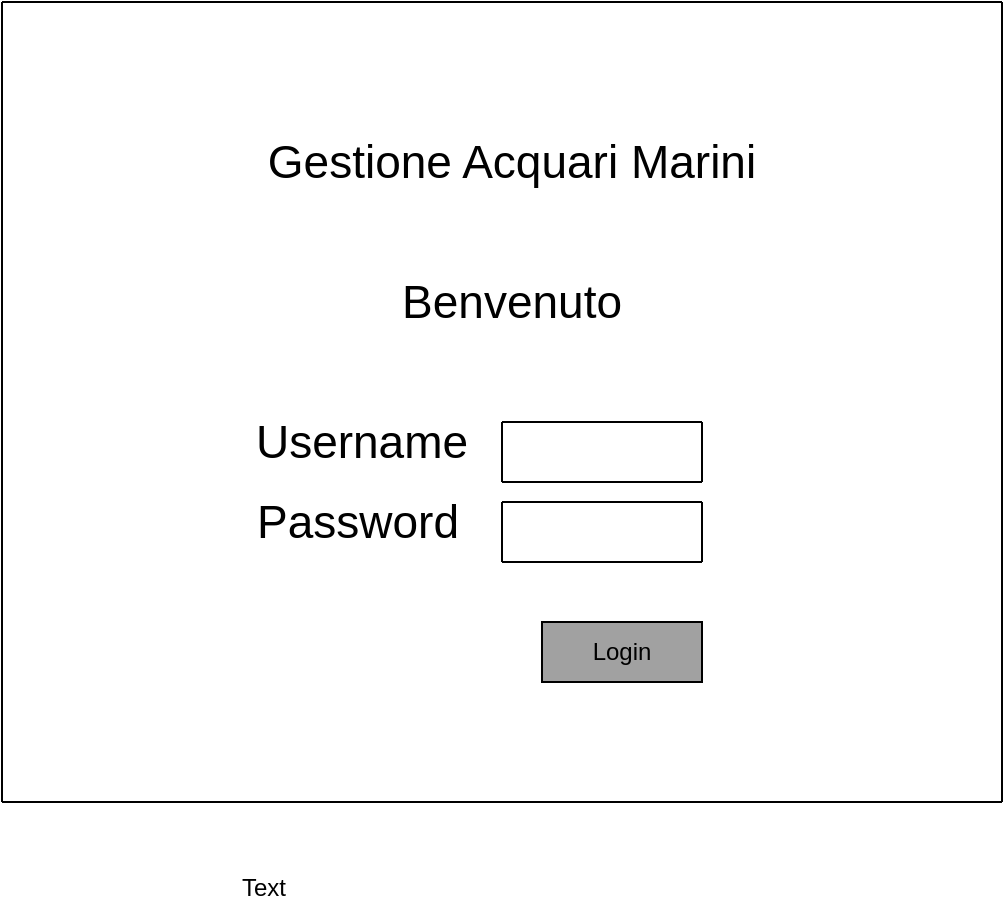 <mxfile pages="1" version="11.2.8" type="device"><diagram id="1mMZP4g2aZWAJzX4BvlY" name="Page-1"><mxGraphModel dx="768" dy="405" grid="1" gridSize="10" guides="1" tooltips="1" connect="1" arrows="1" fold="1" page="1" pageScale="1" pageWidth="827" pageHeight="1169" math="0" shadow="0"><root><mxCell id="0"/><mxCell id="1" parent="0"/><mxCell id="59tCSDpwobiM29XWLGCd-1" value="" style="endArrow=none;html=1;" parent="1" edge="1"><mxGeometry width="50" height="50" relative="1" as="geometry"><mxPoint x="140" y="80" as="sourcePoint"/><mxPoint x="640" y="80" as="targetPoint"/></mxGeometry></mxCell><mxCell id="59tCSDpwobiM29XWLGCd-2" value="" style="endArrow=none;html=1;" parent="1" edge="1"><mxGeometry width="50" height="50" relative="1" as="geometry"><mxPoint x="140" y="480" as="sourcePoint"/><mxPoint x="640" y="480" as="targetPoint"/></mxGeometry></mxCell><mxCell id="59tCSDpwobiM29XWLGCd-3" value="" style="endArrow=none;html=1;" parent="1" edge="1"><mxGeometry width="50" height="50" relative="1" as="geometry"><mxPoint x="140" y="480" as="sourcePoint"/><mxPoint x="140" y="80" as="targetPoint"/></mxGeometry></mxCell><mxCell id="59tCSDpwobiM29XWLGCd-4" value="Text" style="text;html=1;resizable=0;points=[];autosize=1;align=left;verticalAlign=top;spacingTop=-4;" parent="1" vertex="1"><mxGeometry x="258" y="513" width="40" height="20" as="geometry"/></mxCell><mxCell id="59tCSDpwobiM29XWLGCd-5" value="" style="endArrow=none;html=1;" parent="1" edge="1"><mxGeometry width="50" height="50" relative="1" as="geometry"><mxPoint x="640" y="80" as="sourcePoint"/><mxPoint x="640" y="480" as="targetPoint"/></mxGeometry></mxCell><mxCell id="59tCSDpwobiM29XWLGCd-6" value="Gestione Acquari Marini" style="text;html=1;strokeColor=none;fillColor=none;align=center;verticalAlign=middle;whiteSpace=wrap;rounded=0;fontSize=23;" parent="1" vertex="1"><mxGeometry x="270" y="150" width="250" height="20" as="geometry"/></mxCell><mxCell id="59tCSDpwobiM29XWLGCd-7" value="Username" style="text;html=1;strokeColor=none;fillColor=none;align=center;verticalAlign=middle;whiteSpace=wrap;rounded=0;fontSize=23;" parent="1" vertex="1"><mxGeometry x="300" y="290" width="40" height="20" as="geometry"/></mxCell><mxCell id="59tCSDpwobiM29XWLGCd-9" value="" style="endArrow=none;html=1;fontSize=23;" parent="1" edge="1"><mxGeometry width="50" height="50" relative="1" as="geometry"><mxPoint x="390" y="290" as="sourcePoint"/><mxPoint x="490" y="290" as="targetPoint"/></mxGeometry></mxCell><mxCell id="59tCSDpwobiM29XWLGCd-10" value="" style="endArrow=none;html=1;fontSize=23;" parent="1" edge="1"><mxGeometry width="50" height="50" relative="1" as="geometry"><mxPoint x="390" y="320" as="sourcePoint"/><mxPoint x="490" y="320" as="targetPoint"/></mxGeometry></mxCell><mxCell id="59tCSDpwobiM29XWLGCd-11" value="" style="endArrow=none;html=1;fontSize=23;" parent="1" edge="1"><mxGeometry width="50" height="50" relative="1" as="geometry"><mxPoint x="390" y="320" as="sourcePoint"/><mxPoint x="390" y="290" as="targetPoint"/></mxGeometry></mxCell><mxCell id="59tCSDpwobiM29XWLGCd-12" value="" style="endArrow=none;html=1;fontSize=23;" parent="1" edge="1"><mxGeometry width="50" height="50" relative="1" as="geometry"><mxPoint x="490" y="320" as="sourcePoint"/><mxPoint x="490" y="290" as="targetPoint"/></mxGeometry></mxCell><mxCell id="59tCSDpwobiM29XWLGCd-13" value="" style="endArrow=none;html=1;fontSize=23;" parent="1" edge="1"><mxGeometry width="50" height="50" relative="1" as="geometry"><mxPoint x="390" y="330" as="sourcePoint"/><mxPoint x="490" y="330" as="targetPoint"/></mxGeometry></mxCell><mxCell id="59tCSDpwobiM29XWLGCd-14" value="" style="endArrow=none;html=1;fontSize=23;" parent="1" edge="1"><mxGeometry width="50" height="50" relative="1" as="geometry"><mxPoint x="390" y="360" as="sourcePoint"/><mxPoint x="490" y="360" as="targetPoint"/></mxGeometry></mxCell><mxCell id="59tCSDpwobiM29XWLGCd-15" value="" style="endArrow=none;html=1;fontSize=23;" parent="1" edge="1"><mxGeometry width="50" height="50" relative="1" as="geometry"><mxPoint x="390" y="360" as="sourcePoint"/><mxPoint x="390" y="330" as="targetPoint"/></mxGeometry></mxCell><mxCell id="59tCSDpwobiM29XWLGCd-16" value="" style="endArrow=none;html=1;fontSize=23;" parent="1" edge="1"><mxGeometry width="50" height="50" relative="1" as="geometry"><mxPoint x="490" y="360" as="sourcePoint"/><mxPoint x="490" y="330" as="targetPoint"/></mxGeometry></mxCell><mxCell id="59tCSDpwobiM29XWLGCd-17" value="Benvenuto" style="text;html=1;strokeColor=none;fillColor=none;align=center;verticalAlign=middle;whiteSpace=wrap;rounded=0;fontSize=23;" parent="1" vertex="1"><mxGeometry x="375" y="220" width="40" height="20" as="geometry"/></mxCell><mxCell id="59tCSDpwobiM29XWLGCd-19" value="Password&lt;br&gt;" style="text;html=1;strokeColor=none;fillColor=none;align=center;verticalAlign=middle;whiteSpace=wrap;rounded=0;fontSize=23;" parent="1" vertex="1"><mxGeometry x="298" y="330" width="40" height="20" as="geometry"/></mxCell><mxCell id="9Rf85PRY7idi76dmEymP-1" value="Login" style="rounded=0;whiteSpace=wrap;html=1;fillColor=#A1A1A1;" vertex="1" parent="1"><mxGeometry x="410" y="390" width="80" height="30" as="geometry"/></mxCell></root></mxGraphModel></diagram></mxfile>